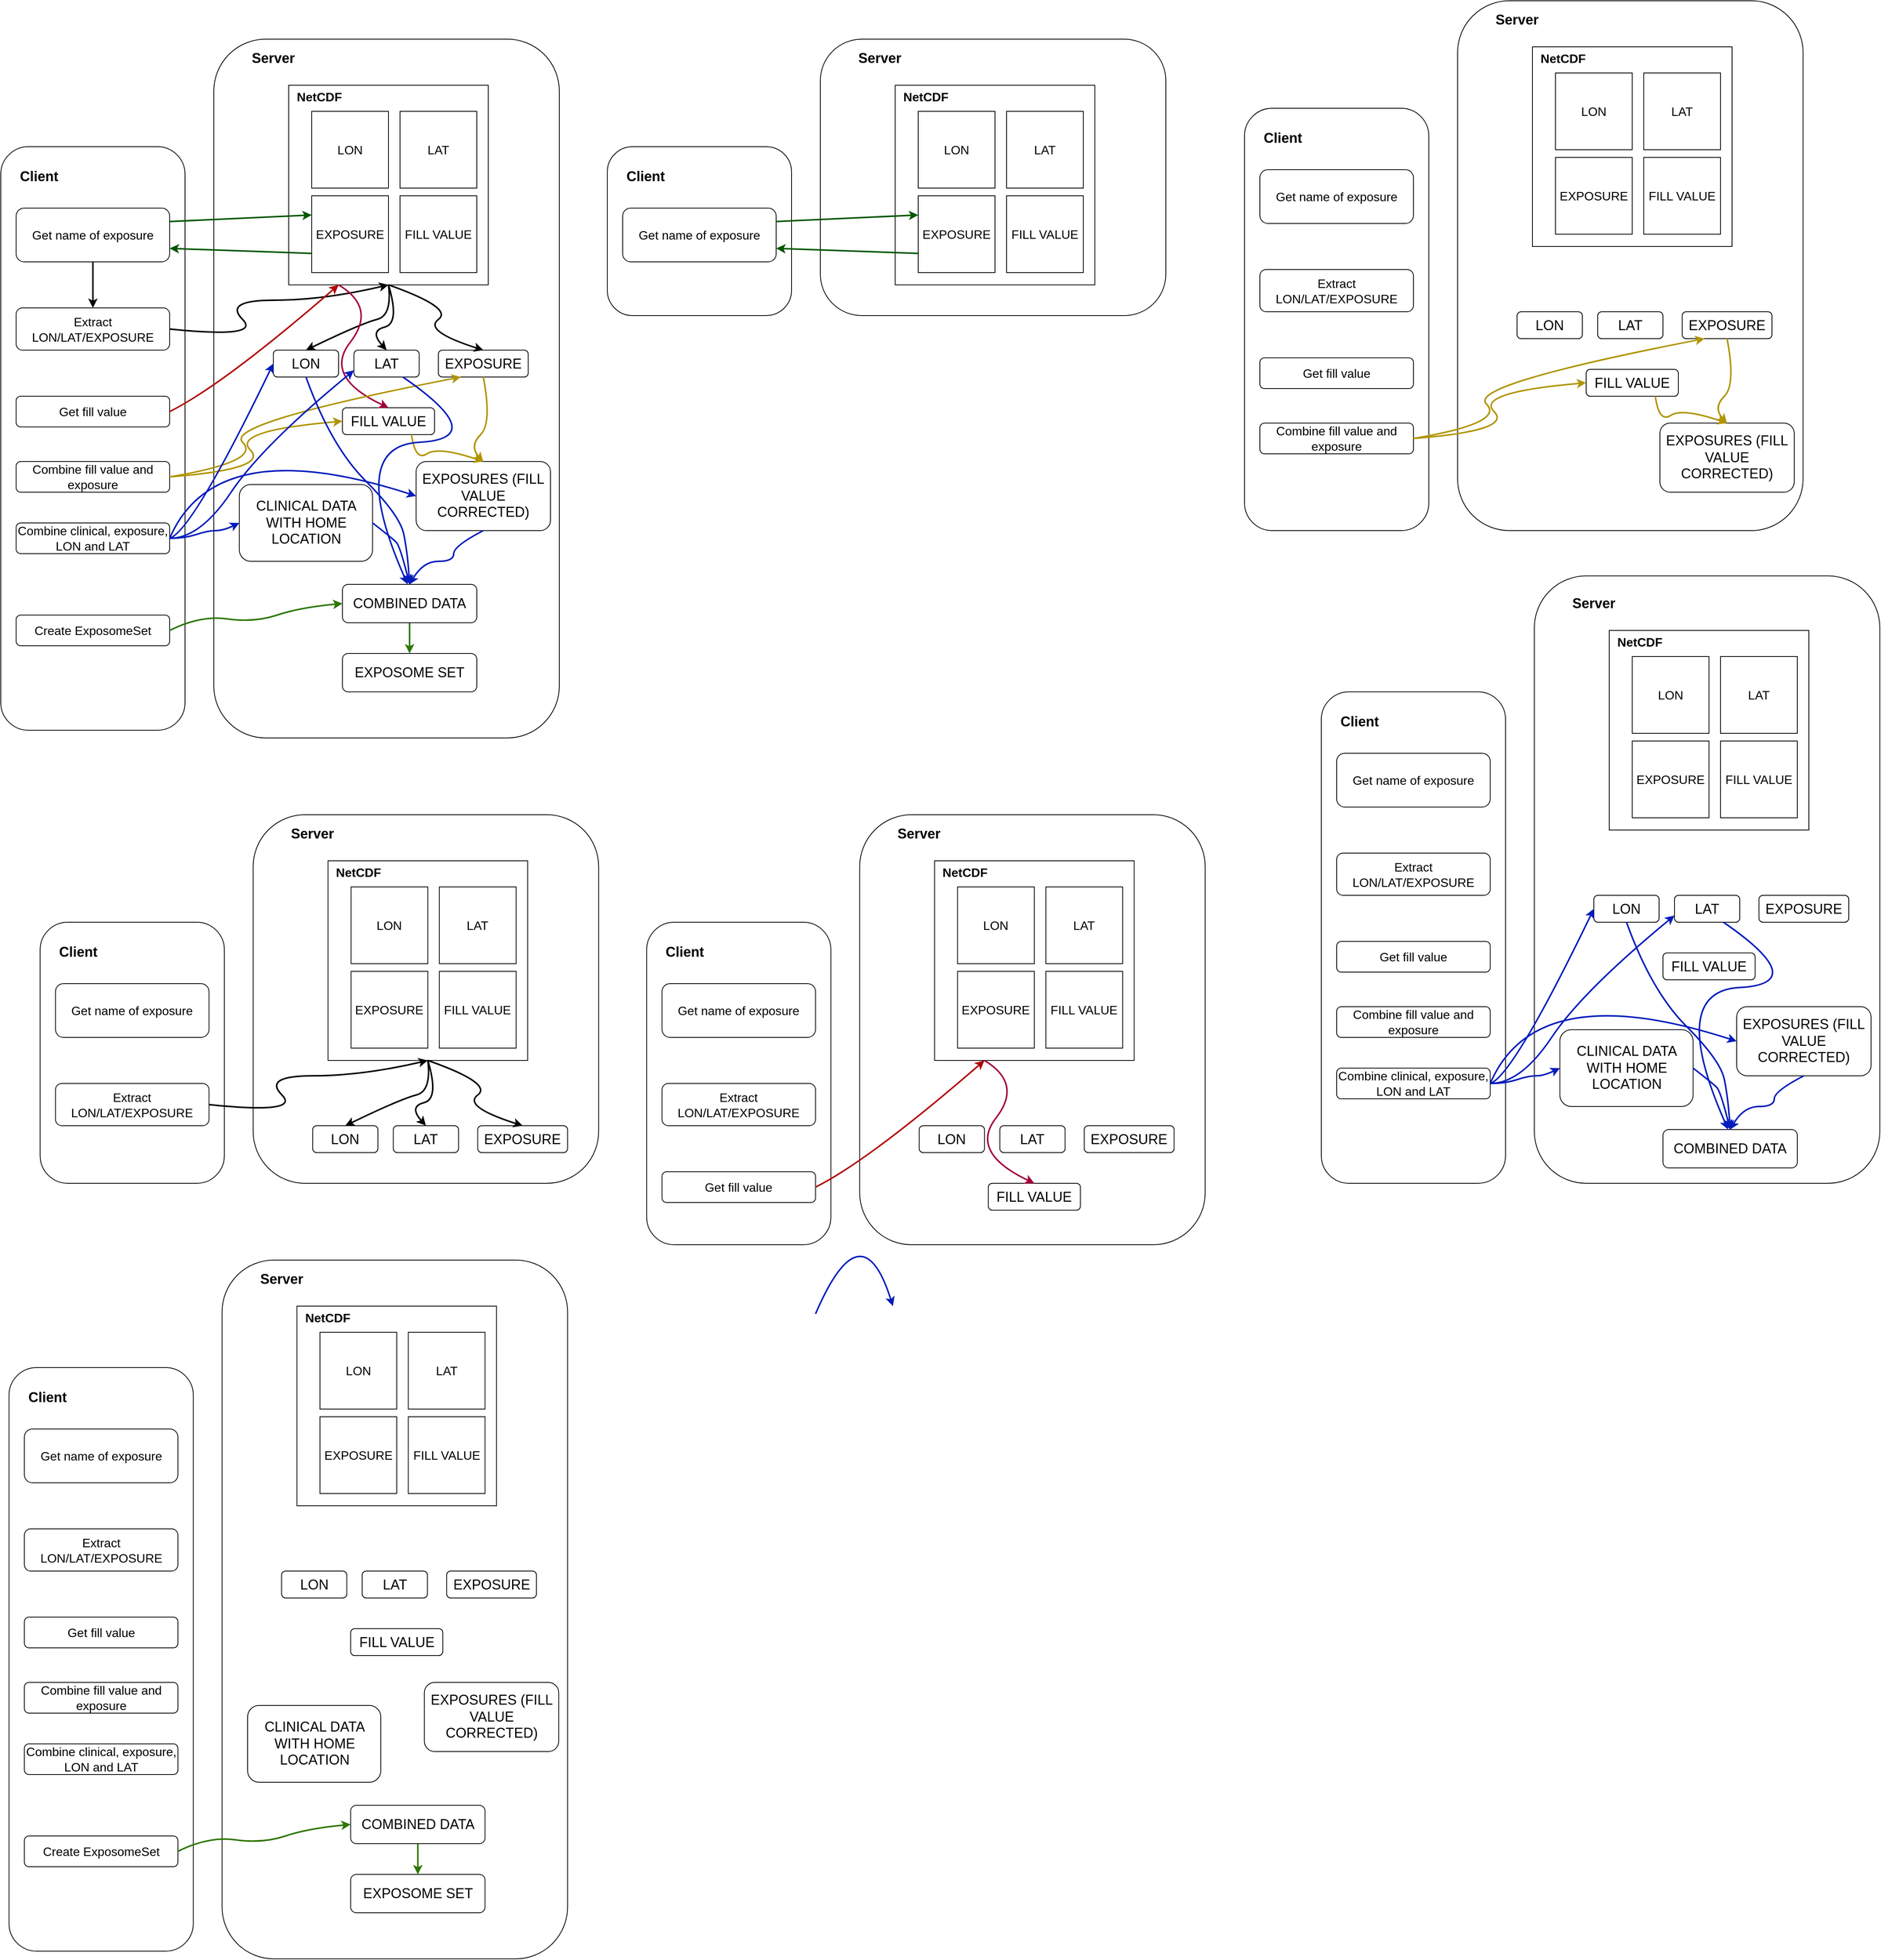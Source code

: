 <mxfile version="20.8.5" type="device"><diagram id="USDIFvO5COaDIgF9e693" name="Página-1"><mxGraphModel dx="1434" dy="796" grid="1" gridSize="10" guides="1" tooltips="1" connect="1" arrows="1" fold="1" page="1" pageScale="1" pageWidth="827" pageHeight="1169" math="0" shadow="0"><root><mxCell id="0"/><mxCell id="1" parent="0"/><mxCell id="xK9lmNbLPXJXmP9X53JN-17" value="" style="rounded=1;whiteSpace=wrap;html=1;fontSize=16;" vertex="1" parent="1"><mxGeometry x="170" y="260" width="240" height="760" as="geometry"/></mxCell><mxCell id="xK9lmNbLPXJXmP9X53JN-18" value="" style="rounded=1;whiteSpace=wrap;html=1;fontSize=16;" vertex="1" parent="1"><mxGeometry x="447.5" y="120" width="450" height="910" as="geometry"/></mxCell><mxCell id="xK9lmNbLPXJXmP9X53JN-1" value="" style="whiteSpace=wrap;html=1;aspect=fixed;" vertex="1" parent="1"><mxGeometry x="545" y="180" width="260" height="260" as="geometry"/></mxCell><mxCell id="xK9lmNbLPXJXmP9X53JN-3" value="&lt;font style=&quot;font-size: 16px;&quot;&gt;LON&lt;/font&gt;" style="whiteSpace=wrap;html=1;aspect=fixed;" vertex="1" parent="1"><mxGeometry x="575" y="214" width="100" height="100" as="geometry"/></mxCell><mxCell id="xK9lmNbLPXJXmP9X53JN-5" value="&lt;font style=&quot;font-size: 16px;&quot;&gt;LAT&lt;/font&gt;" style="whiteSpace=wrap;html=1;aspect=fixed;" vertex="1" parent="1"><mxGeometry x="690" y="214" width="100" height="100" as="geometry"/></mxCell><mxCell id="xK9lmNbLPXJXmP9X53JN-6" value="&lt;font style=&quot;font-size: 16px;&quot;&gt;EXPOSURE&lt;/font&gt;" style="whiteSpace=wrap;html=1;aspect=fixed;" vertex="1" parent="1"><mxGeometry x="575" y="324" width="100" height="100" as="geometry"/></mxCell><mxCell id="xK9lmNbLPXJXmP9X53JN-8" value="&lt;font style=&quot;font-size: 16px;&quot;&gt;FILL VALUE&lt;/font&gt;" style="whiteSpace=wrap;html=1;aspect=fixed;" vertex="1" parent="1"><mxGeometry x="690" y="324" width="100" height="100" as="geometry"/></mxCell><mxCell id="xK9lmNbLPXJXmP9X53JN-16" value="&lt;b&gt;NetCDF&lt;/b&gt;" style="text;html=1;strokeColor=none;fillColor=none;align=center;verticalAlign=middle;whiteSpace=wrap;rounded=0;fontSize=16;" vertex="1" parent="1"><mxGeometry x="555" y="180" width="60" height="30" as="geometry"/></mxCell><mxCell id="xK9lmNbLPXJXmP9X53JN-19" value="&lt;font style=&quot;font-size: 18px;&quot;&gt;&lt;b&gt;Server&lt;/b&gt;&lt;/font&gt;" style="text;html=1;strokeColor=none;fillColor=none;align=center;verticalAlign=middle;whiteSpace=wrap;rounded=0;fontSize=16;" vertex="1" parent="1"><mxGeometry x="495" y="130" width="60" height="30" as="geometry"/></mxCell><mxCell id="xK9lmNbLPXJXmP9X53JN-20" value="&lt;font style=&quot;font-size: 18px;&quot;&gt;&lt;b&gt;Client&lt;/b&gt;&lt;/font&gt;" style="text;html=1;strokeColor=none;fillColor=none;align=center;verticalAlign=middle;whiteSpace=wrap;rounded=0;fontSize=16;" vertex="1" parent="1"><mxGeometry x="190" y="284" width="60" height="30" as="geometry"/></mxCell><mxCell id="xK9lmNbLPXJXmP9X53JN-32" value="" style="edgeStyle=orthogonalEdgeStyle;rounded=0;orthogonalLoop=1;jettySize=auto;html=1;fontSize=18;strokeWidth=2;" edge="1" parent="1" source="xK9lmNbLPXJXmP9X53JN-10" target="xK9lmNbLPXJXmP9X53JN-11"><mxGeometry relative="1" as="geometry"/></mxCell><mxCell id="xK9lmNbLPXJXmP9X53JN-10" value="Get name of exposure" style="rounded=1;whiteSpace=wrap;html=1;fontSize=16;" vertex="1" parent="1"><mxGeometry x="190" y="340" width="200" height="70" as="geometry"/></mxCell><mxCell id="xK9lmNbLPXJXmP9X53JN-11" value="Extract LON/LAT/EXPOSURE" style="rounded=1;whiteSpace=wrap;html=1;fontSize=16;" vertex="1" parent="1"><mxGeometry x="190" y="470" width="200" height="55" as="geometry"/></mxCell><mxCell id="xK9lmNbLPXJXmP9X53JN-12" value="Get fill value" style="rounded=1;whiteSpace=wrap;html=1;fontSize=16;" vertex="1" parent="1"><mxGeometry x="190" y="585" width="200" height="40" as="geometry"/></mxCell><mxCell id="xK9lmNbLPXJXmP9X53JN-13" value="Combine fill value and exposure" style="rounded=1;whiteSpace=wrap;html=1;fontSize=16;" vertex="1" parent="1"><mxGeometry x="190" y="670" width="200" height="40" as="geometry"/></mxCell><mxCell id="xK9lmNbLPXJXmP9X53JN-14" value="Combine clinical, exposure, LON and LAT" style="rounded=1;whiteSpace=wrap;html=1;fontSize=16;" vertex="1" parent="1"><mxGeometry x="190" y="750" width="200" height="40" as="geometry"/></mxCell><mxCell id="xK9lmNbLPXJXmP9X53JN-15" value="Create ExposomeSet" style="rounded=1;whiteSpace=wrap;html=1;fontSize=16;" vertex="1" parent="1"><mxGeometry x="190" y="870" width="200" height="40" as="geometry"/></mxCell><mxCell id="xK9lmNbLPXJXmP9X53JN-21" value="" style="endArrow=classic;html=1;rounded=0;fontSize=18;exitX=0;exitY=0.75;exitDx=0;exitDy=0;entryX=1;entryY=0.75;entryDx=0;entryDy=0;fillColor=#008a00;strokeColor=#005700;strokeWidth=2;" edge="1" parent="1" source="xK9lmNbLPXJXmP9X53JN-6" target="xK9lmNbLPXJXmP9X53JN-10"><mxGeometry width="50" height="50" relative="1" as="geometry"><mxPoint x="460" y="430" as="sourcePoint"/><mxPoint x="510" y="380" as="targetPoint"/></mxGeometry></mxCell><mxCell id="xK9lmNbLPXJXmP9X53JN-22" value="" style="endArrow=classic;html=1;rounded=0;fontSize=18;entryX=0;entryY=0.25;entryDx=0;entryDy=0;exitX=1;exitY=0.25;exitDx=0;exitDy=0;fillColor=#008a00;strokeColor=#005700;strokeWidth=2;" edge="1" parent="1" source="xK9lmNbLPXJXmP9X53JN-10" target="xK9lmNbLPXJXmP9X53JN-6"><mxGeometry width="50" height="50" relative="1" as="geometry"><mxPoint x="460" y="430" as="sourcePoint"/><mxPoint x="510" y="380" as="targetPoint"/></mxGeometry></mxCell><mxCell id="xK9lmNbLPXJXmP9X53JN-23" value="" style="curved=1;endArrow=classic;html=1;rounded=0;fontSize=18;exitX=1;exitY=0.5;exitDx=0;exitDy=0;entryX=0.5;entryY=1;entryDx=0;entryDy=0;strokeWidth=2;" edge="1" parent="1" source="xK9lmNbLPXJXmP9X53JN-11" target="xK9lmNbLPXJXmP9X53JN-1"><mxGeometry width="50" height="50" relative="1" as="geometry"><mxPoint x="460" y="510" as="sourcePoint"/><mxPoint x="510" y="460" as="targetPoint"/><Array as="points"><mxPoint x="510" y="510"/><mxPoint x="460" y="460"/><mxPoint x="590" y="460"/></Array></mxGeometry></mxCell><mxCell id="xK9lmNbLPXJXmP9X53JN-26" value="LON" style="rounded=1;whiteSpace=wrap;html=1;fontSize=18;" vertex="1" parent="1"><mxGeometry x="525" y="525" width="85" height="35" as="geometry"/></mxCell><mxCell id="xK9lmNbLPXJXmP9X53JN-27" value="LAT" style="rounded=1;whiteSpace=wrap;html=1;fontSize=18;" vertex="1" parent="1"><mxGeometry x="630" y="525" width="85" height="35" as="geometry"/></mxCell><mxCell id="xK9lmNbLPXJXmP9X53JN-28" value="EXPOSURE" style="rounded=1;whiteSpace=wrap;html=1;fontSize=18;" vertex="1" parent="1"><mxGeometry x="740" y="525" width="117" height="35" as="geometry"/></mxCell><mxCell id="xK9lmNbLPXJXmP9X53JN-29" value="" style="curved=1;endArrow=classic;html=1;rounded=0;fontSize=18;exitX=0.5;exitY=1;exitDx=0;exitDy=0;entryX=0.5;entryY=0;entryDx=0;entryDy=0;strokeWidth=2;" edge="1" parent="1" source="xK9lmNbLPXJXmP9X53JN-1" target="xK9lmNbLPXJXmP9X53JN-26"><mxGeometry width="50" height="50" relative="1" as="geometry"><mxPoint x="460" y="600" as="sourcePoint"/><mxPoint x="510" y="550" as="targetPoint"/><Array as="points"><mxPoint x="680" y="480"/><mxPoint x="640" y="490"/></Array></mxGeometry></mxCell><mxCell id="xK9lmNbLPXJXmP9X53JN-30" value="" style="curved=1;endArrow=classic;html=1;rounded=0;fontSize=18;exitX=0.5;exitY=1;exitDx=0;exitDy=0;entryX=0.5;entryY=0;entryDx=0;entryDy=0;strokeWidth=2;" edge="1" parent="1" source="xK9lmNbLPXJXmP9X53JN-1" target="xK9lmNbLPXJXmP9X53JN-27"><mxGeometry width="50" height="50" relative="1" as="geometry"><mxPoint x="685" y="450" as="sourcePoint"/><mxPoint x="577.5" y="535" as="targetPoint"/><Array as="points"><mxPoint x="690" y="490"/><mxPoint x="650" y="500"/></Array></mxGeometry></mxCell><mxCell id="xK9lmNbLPXJXmP9X53JN-31" value="" style="curved=1;endArrow=classic;html=1;rounded=0;fontSize=18;exitX=0.5;exitY=1;exitDx=0;exitDy=0;entryX=0.5;entryY=0;entryDx=0;entryDy=0;strokeWidth=2;" edge="1" parent="1" source="xK9lmNbLPXJXmP9X53JN-1" target="xK9lmNbLPXJXmP9X53JN-28"><mxGeometry width="50" height="50" relative="1" as="geometry"><mxPoint x="685" y="450" as="sourcePoint"/><mxPoint x="682.5" y="535" as="targetPoint"/><Array as="points"><mxPoint x="760" y="470"/><mxPoint x="720" y="500"/></Array></mxGeometry></mxCell><mxCell id="xK9lmNbLPXJXmP9X53JN-33" value="" style="curved=1;endArrow=classic;html=1;rounded=0;fontSize=18;entryX=0.25;entryY=1;entryDx=0;entryDy=0;exitX=1;exitY=0.5;exitDx=0;exitDy=0;fillColor=#e51400;strokeColor=#B20000;strokeWidth=2;" edge="1" parent="1" source="xK9lmNbLPXJXmP9X53JN-12" target="xK9lmNbLPXJXmP9X53JN-1"><mxGeometry width="50" height="50" relative="1" as="geometry"><mxPoint x="460" y="680" as="sourcePoint"/><mxPoint x="510" y="630" as="targetPoint"/><Array as="points"><mxPoint x="460" y="570"/></Array></mxGeometry></mxCell><mxCell id="xK9lmNbLPXJXmP9X53JN-34" value="FILL VALUE" style="rounded=1;whiteSpace=wrap;html=1;fontSize=18;" vertex="1" parent="1"><mxGeometry x="615" y="600" width="120" height="35" as="geometry"/></mxCell><mxCell id="xK9lmNbLPXJXmP9X53JN-35" value="" style="curved=1;endArrow=classic;html=1;rounded=0;fontSize=18;entryX=0.5;entryY=0;entryDx=0;entryDy=0;exitX=0.25;exitY=1;exitDx=0;exitDy=0;fillColor=#d80073;strokeColor=#A50040;strokeWidth=2;" edge="1" parent="1" source="xK9lmNbLPXJXmP9X53JN-1" target="xK9lmNbLPXJXmP9X53JN-34"><mxGeometry width="50" height="50" relative="1" as="geometry"><mxPoint x="460" y="670" as="sourcePoint"/><mxPoint x="510" y="620" as="targetPoint"/><Array as="points"><mxPoint x="660" y="470"/><mxPoint x="590" y="560"/></Array></mxGeometry></mxCell><mxCell id="xK9lmNbLPXJXmP9X53JN-36" value="" style="curved=1;endArrow=classic;html=1;rounded=0;strokeWidth=2;fontSize=18;entryX=0.25;entryY=1;entryDx=0;entryDy=0;exitX=1;exitY=0.5;exitDx=0;exitDy=0;fillColor=#e3c800;strokeColor=#B09500;" edge="1" parent="1" source="xK9lmNbLPXJXmP9X53JN-13" target="xK9lmNbLPXJXmP9X53JN-28"><mxGeometry width="50" height="50" relative="1" as="geometry"><mxPoint x="460" y="670" as="sourcePoint"/><mxPoint x="510" y="620" as="targetPoint"/><Array as="points"><mxPoint x="510" y="670"/><mxPoint x="460" y="620"/></Array></mxGeometry></mxCell><mxCell id="xK9lmNbLPXJXmP9X53JN-37" value="" style="curved=1;endArrow=classic;html=1;rounded=0;strokeWidth=2;fontSize=18;entryX=0;entryY=0.5;entryDx=0;entryDy=0;exitX=1;exitY=0.5;exitDx=0;exitDy=0;fillColor=#e3c800;strokeColor=#B09500;" edge="1" parent="1" source="xK9lmNbLPXJXmP9X53JN-13" target="xK9lmNbLPXJXmP9X53JN-34"><mxGeometry width="50" height="50" relative="1" as="geometry"><mxPoint x="400" y="700" as="sourcePoint"/><mxPoint x="779.25" y="570" as="targetPoint"/><Array as="points"><mxPoint x="520" y="680"/><mxPoint x="470" y="630"/></Array></mxGeometry></mxCell><mxCell id="xK9lmNbLPXJXmP9X53JN-38" value="EXPOSURES (FILL VALUE CORRECTED)" style="rounded=1;whiteSpace=wrap;html=1;fontSize=18;" vertex="1" parent="1"><mxGeometry x="711" y="670" width="175" height="90" as="geometry"/></mxCell><mxCell id="xK9lmNbLPXJXmP9X53JN-39" value="" style="curved=1;endArrow=classic;html=1;rounded=0;strokeWidth=2;fontSize=18;entryX=0.5;entryY=0;entryDx=0;entryDy=0;exitX=0.75;exitY=1;exitDx=0;exitDy=0;fillColor=#e3c800;strokeColor=#B09500;" edge="1" parent="1" source="xK9lmNbLPXJXmP9X53JN-34" target="xK9lmNbLPXJXmP9X53JN-38"><mxGeometry width="50" height="50" relative="1" as="geometry"><mxPoint x="400" y="700" as="sourcePoint"/><mxPoint x="625" y="627.5" as="targetPoint"/><Array as="points"><mxPoint x="710" y="670"/><mxPoint x="740" y="650"/></Array></mxGeometry></mxCell><mxCell id="xK9lmNbLPXJXmP9X53JN-41" value="" style="curved=1;endArrow=classic;html=1;rounded=0;strokeWidth=2;fontSize=18;exitX=0.5;exitY=1;exitDx=0;exitDy=0;fillColor=#e3c800;strokeColor=#B09500;entryX=0.5;entryY=0;entryDx=0;entryDy=0;" edge="1" parent="1" source="xK9lmNbLPXJXmP9X53JN-28" target="xK9lmNbLPXJXmP9X53JN-38"><mxGeometry width="50" height="50" relative="1" as="geometry"><mxPoint x="715" y="645" as="sourcePoint"/><mxPoint x="990" y="640" as="targetPoint"/><Array as="points"><mxPoint x="810" y="620"/><mxPoint x="780" y="650"/></Array></mxGeometry></mxCell><mxCell id="xK9lmNbLPXJXmP9X53JN-42" value="CLINICAL DATA WITH HOME LOCATION" style="rounded=1;whiteSpace=wrap;html=1;fontSize=18;" vertex="1" parent="1"><mxGeometry x="480.75" y="700" width="173.5" height="100" as="geometry"/></mxCell><mxCell id="xK9lmNbLPXJXmP9X53JN-43" value="" style="curved=1;endArrow=classic;html=1;rounded=0;strokeWidth=2;fontSize=18;entryX=0;entryY=0.5;entryDx=0;entryDy=0;exitX=1;exitY=0.5;exitDx=0;exitDy=0;fillColor=#0050ef;strokeColor=#001DBC;" edge="1" parent="1" source="xK9lmNbLPXJXmP9X53JN-14" target="xK9lmNbLPXJXmP9X53JN-42"><mxGeometry width="50" height="50" relative="1" as="geometry"><mxPoint x="400" y="700" as="sourcePoint"/><mxPoint x="625.0" y="627.5" as="targetPoint"/><Array as="points"><mxPoint x="410" y="770"/><mxPoint x="440" y="760"/><mxPoint x="460" y="760"/></Array></mxGeometry></mxCell><mxCell id="xK9lmNbLPXJXmP9X53JN-44" value="" style="curved=1;endArrow=classic;html=1;rounded=0;strokeWidth=2;fontSize=18;entryX=0;entryY=0.5;entryDx=0;entryDy=0;exitX=1;exitY=0.5;exitDx=0;exitDy=0;fillColor=#0050ef;strokeColor=#001DBC;" edge="1" parent="1" source="xK9lmNbLPXJXmP9X53JN-14" target="xK9lmNbLPXJXmP9X53JN-38"><mxGeometry width="50" height="50" relative="1" as="geometry"><mxPoint x="400" y="780" as="sourcePoint"/><mxPoint x="490.75" y="760" as="targetPoint"/><Array as="points"><mxPoint x="450" y="630"/></Array></mxGeometry></mxCell><mxCell id="xK9lmNbLPXJXmP9X53JN-45" value="" style="curved=1;endArrow=classic;html=1;rounded=0;strokeWidth=2;fontSize=18;entryX=0;entryY=0.5;entryDx=0;entryDy=0;exitX=1;exitY=0.5;exitDx=0;exitDy=0;fillColor=#0050ef;strokeColor=#001DBC;" edge="1" parent="1" source="xK9lmNbLPXJXmP9X53JN-14" target="xK9lmNbLPXJXmP9X53JN-26"><mxGeometry width="50" height="50" relative="1" as="geometry"><mxPoint x="400" y="780" as="sourcePoint"/><mxPoint x="490.75" y="760" as="targetPoint"/><Array as="points"><mxPoint x="420" y="760"/></Array></mxGeometry></mxCell><mxCell id="xK9lmNbLPXJXmP9X53JN-46" value="" style="curved=1;endArrow=classic;html=1;rounded=0;strokeWidth=2;fontSize=18;entryX=0;entryY=0.75;entryDx=0;entryDy=0;exitX=1;exitY=0.5;exitDx=0;exitDy=0;fillColor=#0050ef;strokeColor=#001DBC;" edge="1" parent="1" source="xK9lmNbLPXJXmP9X53JN-14" target="xK9lmNbLPXJXmP9X53JN-27"><mxGeometry width="50" height="50" relative="1" as="geometry"><mxPoint x="400" y="780" as="sourcePoint"/><mxPoint x="556.25" y="570" as="targetPoint"/><Array as="points"><mxPoint x="430" y="770"/><mxPoint x="510" y="650"/></Array></mxGeometry></mxCell><mxCell id="xK9lmNbLPXJXmP9X53JN-54" value="" style="edgeStyle=orthogonalEdgeStyle;rounded=0;orthogonalLoop=1;jettySize=auto;html=1;strokeWidth=2;fontSize=18;fillColor=#60a917;strokeColor=#2D7600;" edge="1" parent="1" source="xK9lmNbLPXJXmP9X53JN-47" target="xK9lmNbLPXJXmP9X53JN-53"><mxGeometry relative="1" as="geometry"/></mxCell><mxCell id="xK9lmNbLPXJXmP9X53JN-47" value="COMBINED DATA" style="rounded=1;whiteSpace=wrap;html=1;fontSize=18;" vertex="1" parent="1"><mxGeometry x="615" y="830" width="175" height="50" as="geometry"/></mxCell><mxCell id="xK9lmNbLPXJXmP9X53JN-48" value="" style="curved=1;endArrow=classic;html=1;rounded=0;strokeWidth=2;fontSize=18;entryX=0.5;entryY=0;entryDx=0;entryDy=0;exitX=0.5;exitY=1;exitDx=0;exitDy=0;fillColor=#0050ef;strokeColor=#001DBC;" edge="1" parent="1" source="xK9lmNbLPXJXmP9X53JN-38" target="xK9lmNbLPXJXmP9X53JN-47"><mxGeometry width="50" height="50" relative="1" as="geometry"><mxPoint x="400" y="780" as="sourcePoint"/><mxPoint x="490.75" y="760" as="targetPoint"/><Array as="points"><mxPoint x="760" y="780"/><mxPoint x="760" y="800"/><mxPoint x="720" y="800"/></Array></mxGeometry></mxCell><mxCell id="xK9lmNbLPXJXmP9X53JN-49" value="" style="curved=1;endArrow=classic;html=1;rounded=0;strokeWidth=2;fontSize=18;entryX=0.5;entryY=0;entryDx=0;entryDy=0;exitX=1;exitY=0.5;exitDx=0;exitDy=0;fillColor=#0050ef;strokeColor=#001DBC;" edge="1" parent="1" source="xK9lmNbLPXJXmP9X53JN-42" target="xK9lmNbLPXJXmP9X53JN-47"><mxGeometry width="50" height="50" relative="1" as="geometry"><mxPoint x="400" y="780" as="sourcePoint"/><mxPoint x="490.75" y="760" as="targetPoint"/><Array as="points"><mxPoint x="680" y="770"/><mxPoint x="690" y="780"/></Array></mxGeometry></mxCell><mxCell id="xK9lmNbLPXJXmP9X53JN-50" value="" style="curved=1;endArrow=classic;html=1;rounded=0;strokeWidth=2;fontSize=18;entryX=0.5;entryY=0;entryDx=0;entryDy=0;exitX=0.5;exitY=1;exitDx=0;exitDy=0;fillColor=#0050ef;strokeColor=#001DBC;" edge="1" parent="1" source="xK9lmNbLPXJXmP9X53JN-26" target="xK9lmNbLPXJXmP9X53JN-47"><mxGeometry width="50" height="50" relative="1" as="geometry"><mxPoint x="664.25" y="760" as="sourcePoint"/><mxPoint x="712.5" y="840" as="targetPoint"/><Array as="points"><mxPoint x="600" y="650"/><mxPoint x="690" y="740"/><mxPoint x="700" y="790"/></Array></mxGeometry></mxCell><mxCell id="xK9lmNbLPXJXmP9X53JN-51" value="" style="curved=1;endArrow=classic;html=1;rounded=0;strokeWidth=2;fontSize=18;exitX=0.75;exitY=1;exitDx=0;exitDy=0;fillColor=#0050ef;strokeColor=#001DBC;" edge="1" parent="1" source="xK9lmNbLPXJXmP9X53JN-27"><mxGeometry width="50" height="50" relative="1" as="geometry"><mxPoint x="450" y="750" as="sourcePoint"/><mxPoint x="700" y="830" as="targetPoint"/><Array as="points"><mxPoint x="810" y="640"/><mxPoint x="620" y="650"/></Array></mxGeometry></mxCell><mxCell id="xK9lmNbLPXJXmP9X53JN-52" value="" style="curved=1;endArrow=classic;html=1;rounded=0;strokeWidth=2;fontSize=18;entryX=0;entryY=0.5;entryDx=0;entryDy=0;exitX=1;exitY=0.5;exitDx=0;exitDy=0;fillColor=#60a917;strokeColor=#2D7600;" edge="1" parent="1" source="xK9lmNbLPXJXmP9X53JN-15" target="xK9lmNbLPXJXmP9X53JN-47"><mxGeometry width="50" height="50" relative="1" as="geometry"><mxPoint x="400" y="780" as="sourcePoint"/><mxPoint x="490.75" y="760" as="targetPoint"/><Array as="points"><mxPoint x="430" y="870"/><mxPoint x="500" y="880"/><mxPoint x="560" y="860"/></Array></mxGeometry></mxCell><mxCell id="xK9lmNbLPXJXmP9X53JN-53" value="EXPOSOME SET" style="rounded=1;whiteSpace=wrap;html=1;fontSize=18;" vertex="1" parent="1"><mxGeometry x="615" y="920" width="175" height="50" as="geometry"/></mxCell><mxCell id="xK9lmNbLPXJXmP9X53JN-55" value="" style="rounded=1;whiteSpace=wrap;html=1;fontSize=16;" vertex="1" parent="1"><mxGeometry x="960" y="260" width="240" height="220" as="geometry"/></mxCell><mxCell id="xK9lmNbLPXJXmP9X53JN-56" value="" style="rounded=1;whiteSpace=wrap;html=1;fontSize=16;" vertex="1" parent="1"><mxGeometry x="1237.5" y="120" width="450" height="360" as="geometry"/></mxCell><mxCell id="xK9lmNbLPXJXmP9X53JN-57" value="" style="whiteSpace=wrap;html=1;aspect=fixed;" vertex="1" parent="1"><mxGeometry x="1335" y="180" width="260" height="260" as="geometry"/></mxCell><mxCell id="xK9lmNbLPXJXmP9X53JN-58" value="&lt;font style=&quot;font-size: 16px;&quot;&gt;LON&lt;/font&gt;" style="whiteSpace=wrap;html=1;aspect=fixed;" vertex="1" parent="1"><mxGeometry x="1365" y="214" width="100" height="100" as="geometry"/></mxCell><mxCell id="xK9lmNbLPXJXmP9X53JN-59" value="&lt;font style=&quot;font-size: 16px;&quot;&gt;LAT&lt;/font&gt;" style="whiteSpace=wrap;html=1;aspect=fixed;" vertex="1" parent="1"><mxGeometry x="1480" y="214" width="100" height="100" as="geometry"/></mxCell><mxCell id="xK9lmNbLPXJXmP9X53JN-60" value="&lt;font style=&quot;font-size: 16px;&quot;&gt;EXPOSURE&lt;/font&gt;" style="whiteSpace=wrap;html=1;aspect=fixed;" vertex="1" parent="1"><mxGeometry x="1365" y="324" width="100" height="100" as="geometry"/></mxCell><mxCell id="xK9lmNbLPXJXmP9X53JN-61" value="&lt;font style=&quot;font-size: 16px;&quot;&gt;FILL VALUE&lt;/font&gt;" style="whiteSpace=wrap;html=1;aspect=fixed;" vertex="1" parent="1"><mxGeometry x="1480" y="324" width="100" height="100" as="geometry"/></mxCell><mxCell id="xK9lmNbLPXJXmP9X53JN-62" value="&lt;b&gt;NetCDF&lt;/b&gt;" style="text;html=1;strokeColor=none;fillColor=none;align=center;verticalAlign=middle;whiteSpace=wrap;rounded=0;fontSize=16;" vertex="1" parent="1"><mxGeometry x="1345" y="180" width="60" height="30" as="geometry"/></mxCell><mxCell id="xK9lmNbLPXJXmP9X53JN-63" value="&lt;font style=&quot;font-size: 18px;&quot;&gt;&lt;b&gt;Server&lt;/b&gt;&lt;/font&gt;" style="text;html=1;strokeColor=none;fillColor=none;align=center;verticalAlign=middle;whiteSpace=wrap;rounded=0;fontSize=16;" vertex="1" parent="1"><mxGeometry x="1285" y="130" width="60" height="30" as="geometry"/></mxCell><mxCell id="xK9lmNbLPXJXmP9X53JN-64" value="&lt;font style=&quot;font-size: 18px;&quot;&gt;&lt;b&gt;Client&lt;/b&gt;&lt;/font&gt;" style="text;html=1;strokeColor=none;fillColor=none;align=center;verticalAlign=middle;whiteSpace=wrap;rounded=0;fontSize=16;" vertex="1" parent="1"><mxGeometry x="980" y="284" width="60" height="30" as="geometry"/></mxCell><mxCell id="xK9lmNbLPXJXmP9X53JN-66" value="Get name of exposure" style="rounded=1;whiteSpace=wrap;html=1;fontSize=16;" vertex="1" parent="1"><mxGeometry x="980" y="340" width="200" height="70" as="geometry"/></mxCell><mxCell id="xK9lmNbLPXJXmP9X53JN-72" value="" style="endArrow=classic;html=1;rounded=0;fontSize=18;exitX=0;exitY=0.75;exitDx=0;exitDy=0;entryX=1;entryY=0.75;entryDx=0;entryDy=0;fillColor=#008a00;strokeColor=#005700;strokeWidth=2;" edge="1" parent="1" source="xK9lmNbLPXJXmP9X53JN-60" target="xK9lmNbLPXJXmP9X53JN-66"><mxGeometry width="50" height="50" relative="1" as="geometry"><mxPoint x="1250" y="430" as="sourcePoint"/><mxPoint x="1300" y="380" as="targetPoint"/></mxGeometry></mxCell><mxCell id="xK9lmNbLPXJXmP9X53JN-73" value="" style="endArrow=classic;html=1;rounded=0;fontSize=18;entryX=0;entryY=0.25;entryDx=0;entryDy=0;exitX=1;exitY=0.25;exitDx=0;exitDy=0;fillColor=#008a00;strokeColor=#005700;strokeWidth=2;" edge="1" parent="1" source="xK9lmNbLPXJXmP9X53JN-66" target="xK9lmNbLPXJXmP9X53JN-60"><mxGeometry width="50" height="50" relative="1" as="geometry"><mxPoint x="1250" y="430" as="sourcePoint"/><mxPoint x="1300" y="380" as="targetPoint"/></mxGeometry></mxCell><mxCell id="xK9lmNbLPXJXmP9X53JN-102" value="" style="rounded=1;whiteSpace=wrap;html=1;fontSize=16;" vertex="1" parent="1"><mxGeometry x="221.25" y="1270" width="240" height="340" as="geometry"/></mxCell><mxCell id="xK9lmNbLPXJXmP9X53JN-103" value="" style="rounded=1;whiteSpace=wrap;html=1;fontSize=16;" vertex="1" parent="1"><mxGeometry x="498.75" y="1130" width="450" height="480" as="geometry"/></mxCell><mxCell id="xK9lmNbLPXJXmP9X53JN-104" value="" style="whiteSpace=wrap;html=1;aspect=fixed;" vertex="1" parent="1"><mxGeometry x="596.25" y="1190" width="260" height="260" as="geometry"/></mxCell><mxCell id="xK9lmNbLPXJXmP9X53JN-105" value="&lt;font style=&quot;font-size: 16px;&quot;&gt;LON&lt;/font&gt;" style="whiteSpace=wrap;html=1;aspect=fixed;" vertex="1" parent="1"><mxGeometry x="626.25" y="1224" width="100" height="100" as="geometry"/></mxCell><mxCell id="xK9lmNbLPXJXmP9X53JN-106" value="&lt;font style=&quot;font-size: 16px;&quot;&gt;LAT&lt;/font&gt;" style="whiteSpace=wrap;html=1;aspect=fixed;" vertex="1" parent="1"><mxGeometry x="741.25" y="1224" width="100" height="100" as="geometry"/></mxCell><mxCell id="xK9lmNbLPXJXmP9X53JN-107" value="&lt;font style=&quot;font-size: 16px;&quot;&gt;EXPOSURE&lt;/font&gt;" style="whiteSpace=wrap;html=1;aspect=fixed;" vertex="1" parent="1"><mxGeometry x="626.25" y="1334" width="100" height="100" as="geometry"/></mxCell><mxCell id="xK9lmNbLPXJXmP9X53JN-108" value="&lt;font style=&quot;font-size: 16px;&quot;&gt;FILL VALUE&lt;/font&gt;" style="whiteSpace=wrap;html=1;aspect=fixed;" vertex="1" parent="1"><mxGeometry x="741.25" y="1334" width="100" height="100" as="geometry"/></mxCell><mxCell id="xK9lmNbLPXJXmP9X53JN-109" value="&lt;b&gt;NetCDF&lt;/b&gt;" style="text;html=1;strokeColor=none;fillColor=none;align=center;verticalAlign=middle;whiteSpace=wrap;rounded=0;fontSize=16;" vertex="1" parent="1"><mxGeometry x="606.25" y="1190" width="60" height="30" as="geometry"/></mxCell><mxCell id="xK9lmNbLPXJXmP9X53JN-110" value="&lt;font style=&quot;font-size: 18px;&quot;&gt;&lt;b&gt;Server&lt;/b&gt;&lt;/font&gt;" style="text;html=1;strokeColor=none;fillColor=none;align=center;verticalAlign=middle;whiteSpace=wrap;rounded=0;fontSize=16;" vertex="1" parent="1"><mxGeometry x="546.25" y="1140" width="60" height="30" as="geometry"/></mxCell><mxCell id="xK9lmNbLPXJXmP9X53JN-111" value="&lt;font style=&quot;font-size: 18px;&quot;&gt;&lt;b&gt;Client&lt;/b&gt;&lt;/font&gt;" style="text;html=1;strokeColor=none;fillColor=none;align=center;verticalAlign=middle;whiteSpace=wrap;rounded=0;fontSize=16;" vertex="1" parent="1"><mxGeometry x="241.25" y="1294" width="60" height="30" as="geometry"/></mxCell><mxCell id="xK9lmNbLPXJXmP9X53JN-113" value="Get name of exposure" style="rounded=1;whiteSpace=wrap;html=1;fontSize=16;" vertex="1" parent="1"><mxGeometry x="241.25" y="1350" width="200" height="70" as="geometry"/></mxCell><mxCell id="xK9lmNbLPXJXmP9X53JN-114" value="Extract LON/LAT/EXPOSURE" style="rounded=1;whiteSpace=wrap;html=1;fontSize=16;" vertex="1" parent="1"><mxGeometry x="241.25" y="1480" width="200" height="55" as="geometry"/></mxCell><mxCell id="xK9lmNbLPXJXmP9X53JN-121" value="" style="curved=1;endArrow=classic;html=1;rounded=0;fontSize=18;exitX=1;exitY=0.5;exitDx=0;exitDy=0;entryX=0.5;entryY=1;entryDx=0;entryDy=0;strokeWidth=2;" edge="1" parent="1" source="xK9lmNbLPXJXmP9X53JN-114" target="xK9lmNbLPXJXmP9X53JN-104"><mxGeometry width="50" height="50" relative="1" as="geometry"><mxPoint x="511.25" y="1520" as="sourcePoint"/><mxPoint x="561.25" y="1470" as="targetPoint"/><Array as="points"><mxPoint x="561.25" y="1520"/><mxPoint x="511.25" y="1470"/><mxPoint x="641.25" y="1470"/></Array></mxGeometry></mxCell><mxCell id="xK9lmNbLPXJXmP9X53JN-122" value="LON" style="rounded=1;whiteSpace=wrap;html=1;fontSize=18;" vertex="1" parent="1"><mxGeometry x="576.25" y="1535" width="85" height="35" as="geometry"/></mxCell><mxCell id="xK9lmNbLPXJXmP9X53JN-123" value="LAT" style="rounded=1;whiteSpace=wrap;html=1;fontSize=18;" vertex="1" parent="1"><mxGeometry x="681.25" y="1535" width="85" height="35" as="geometry"/></mxCell><mxCell id="xK9lmNbLPXJXmP9X53JN-124" value="EXPOSURE" style="rounded=1;whiteSpace=wrap;html=1;fontSize=18;" vertex="1" parent="1"><mxGeometry x="791.25" y="1535" width="117" height="35" as="geometry"/></mxCell><mxCell id="xK9lmNbLPXJXmP9X53JN-125" value="" style="curved=1;endArrow=classic;html=1;rounded=0;fontSize=18;exitX=0.5;exitY=1;exitDx=0;exitDy=0;entryX=0.5;entryY=0;entryDx=0;entryDy=0;strokeWidth=2;" edge="1" parent="1" source="xK9lmNbLPXJXmP9X53JN-104" target="xK9lmNbLPXJXmP9X53JN-122"><mxGeometry width="50" height="50" relative="1" as="geometry"><mxPoint x="511.25" y="1610" as="sourcePoint"/><mxPoint x="561.25" y="1560" as="targetPoint"/><Array as="points"><mxPoint x="731.25" y="1490"/><mxPoint x="691.25" y="1500"/></Array></mxGeometry></mxCell><mxCell id="xK9lmNbLPXJXmP9X53JN-126" value="" style="curved=1;endArrow=classic;html=1;rounded=0;fontSize=18;exitX=0.5;exitY=1;exitDx=0;exitDy=0;entryX=0.5;entryY=0;entryDx=0;entryDy=0;strokeWidth=2;" edge="1" parent="1" source="xK9lmNbLPXJXmP9X53JN-104" target="xK9lmNbLPXJXmP9X53JN-123"><mxGeometry width="50" height="50" relative="1" as="geometry"><mxPoint x="736.25" y="1460" as="sourcePoint"/><mxPoint x="628.75" y="1545" as="targetPoint"/><Array as="points"><mxPoint x="741.25" y="1500"/><mxPoint x="701.25" y="1510"/></Array></mxGeometry></mxCell><mxCell id="xK9lmNbLPXJXmP9X53JN-127" value="" style="curved=1;endArrow=classic;html=1;rounded=0;fontSize=18;exitX=0.5;exitY=1;exitDx=0;exitDy=0;entryX=0.5;entryY=0;entryDx=0;entryDy=0;strokeWidth=2;" edge="1" parent="1" source="xK9lmNbLPXJXmP9X53JN-104" target="xK9lmNbLPXJXmP9X53JN-124"><mxGeometry width="50" height="50" relative="1" as="geometry"><mxPoint x="736.25" y="1460" as="sourcePoint"/><mxPoint x="733.75" y="1545" as="targetPoint"/><Array as="points"><mxPoint x="811.25" y="1480"/><mxPoint x="771.25" y="1510"/></Array></mxGeometry></mxCell><mxCell id="xK9lmNbLPXJXmP9X53JN-149" value="" style="rounded=1;whiteSpace=wrap;html=1;fontSize=16;" vertex="1" parent="1"><mxGeometry x="1011.25" y="1270" width="240" height="420" as="geometry"/></mxCell><mxCell id="xK9lmNbLPXJXmP9X53JN-150" value="" style="rounded=1;whiteSpace=wrap;html=1;fontSize=16;" vertex="1" parent="1"><mxGeometry x="1288.75" y="1130" width="450" height="560" as="geometry"/></mxCell><mxCell id="xK9lmNbLPXJXmP9X53JN-151" value="" style="whiteSpace=wrap;html=1;aspect=fixed;" vertex="1" parent="1"><mxGeometry x="1386.25" y="1190" width="260" height="260" as="geometry"/></mxCell><mxCell id="xK9lmNbLPXJXmP9X53JN-152" value="&lt;font style=&quot;font-size: 16px;&quot;&gt;LON&lt;/font&gt;" style="whiteSpace=wrap;html=1;aspect=fixed;" vertex="1" parent="1"><mxGeometry x="1416.25" y="1224" width="100" height="100" as="geometry"/></mxCell><mxCell id="xK9lmNbLPXJXmP9X53JN-153" value="&lt;font style=&quot;font-size: 16px;&quot;&gt;LAT&lt;/font&gt;" style="whiteSpace=wrap;html=1;aspect=fixed;" vertex="1" parent="1"><mxGeometry x="1531.25" y="1224" width="100" height="100" as="geometry"/></mxCell><mxCell id="xK9lmNbLPXJXmP9X53JN-154" value="&lt;font style=&quot;font-size: 16px;&quot;&gt;EXPOSURE&lt;/font&gt;" style="whiteSpace=wrap;html=1;aspect=fixed;" vertex="1" parent="1"><mxGeometry x="1416.25" y="1334" width="100" height="100" as="geometry"/></mxCell><mxCell id="xK9lmNbLPXJXmP9X53JN-155" value="&lt;font style=&quot;font-size: 16px;&quot;&gt;FILL VALUE&lt;/font&gt;" style="whiteSpace=wrap;html=1;aspect=fixed;" vertex="1" parent="1"><mxGeometry x="1531.25" y="1334" width="100" height="100" as="geometry"/></mxCell><mxCell id="xK9lmNbLPXJXmP9X53JN-156" value="&lt;b&gt;NetCDF&lt;/b&gt;" style="text;html=1;strokeColor=none;fillColor=none;align=center;verticalAlign=middle;whiteSpace=wrap;rounded=0;fontSize=16;" vertex="1" parent="1"><mxGeometry x="1396.25" y="1190" width="60" height="30" as="geometry"/></mxCell><mxCell id="xK9lmNbLPXJXmP9X53JN-157" value="&lt;font style=&quot;font-size: 18px;&quot;&gt;&lt;b&gt;Server&lt;/b&gt;&lt;/font&gt;" style="text;html=1;strokeColor=none;fillColor=none;align=center;verticalAlign=middle;whiteSpace=wrap;rounded=0;fontSize=16;" vertex="1" parent="1"><mxGeometry x="1336.25" y="1140" width="60" height="30" as="geometry"/></mxCell><mxCell id="xK9lmNbLPXJXmP9X53JN-158" value="&lt;font style=&quot;font-size: 18px;&quot;&gt;&lt;b&gt;Client&lt;/b&gt;&lt;/font&gt;" style="text;html=1;strokeColor=none;fillColor=none;align=center;verticalAlign=middle;whiteSpace=wrap;rounded=0;fontSize=16;" vertex="1" parent="1"><mxGeometry x="1031.25" y="1294" width="60" height="30" as="geometry"/></mxCell><mxCell id="xK9lmNbLPXJXmP9X53JN-160" value="Get name of exposure" style="rounded=1;whiteSpace=wrap;html=1;fontSize=16;" vertex="1" parent="1"><mxGeometry x="1031.25" y="1350" width="200" height="70" as="geometry"/></mxCell><mxCell id="xK9lmNbLPXJXmP9X53JN-161" value="Extract LON/LAT/EXPOSURE" style="rounded=1;whiteSpace=wrap;html=1;fontSize=16;" vertex="1" parent="1"><mxGeometry x="1031.25" y="1480" width="200" height="55" as="geometry"/></mxCell><mxCell id="xK9lmNbLPXJXmP9X53JN-162" value="Get fill value" style="rounded=1;whiteSpace=wrap;html=1;fontSize=16;" vertex="1" parent="1"><mxGeometry x="1031.25" y="1595" width="200" height="40" as="geometry"/></mxCell><mxCell id="xK9lmNbLPXJXmP9X53JN-169" value="LON" style="rounded=1;whiteSpace=wrap;html=1;fontSize=18;" vertex="1" parent="1"><mxGeometry x="1366.25" y="1535" width="85" height="35" as="geometry"/></mxCell><mxCell id="xK9lmNbLPXJXmP9X53JN-170" value="LAT" style="rounded=1;whiteSpace=wrap;html=1;fontSize=18;" vertex="1" parent="1"><mxGeometry x="1471.25" y="1535" width="85" height="35" as="geometry"/></mxCell><mxCell id="xK9lmNbLPXJXmP9X53JN-171" value="EXPOSURE" style="rounded=1;whiteSpace=wrap;html=1;fontSize=18;" vertex="1" parent="1"><mxGeometry x="1581.25" y="1535" width="117" height="35" as="geometry"/></mxCell><mxCell id="xK9lmNbLPXJXmP9X53JN-175" value="" style="curved=1;endArrow=classic;html=1;rounded=0;fontSize=18;entryX=0.25;entryY=1;entryDx=0;entryDy=0;exitX=1;exitY=0.5;exitDx=0;exitDy=0;fillColor=#e51400;strokeColor=#B20000;strokeWidth=2;" edge="1" parent="1" source="xK9lmNbLPXJXmP9X53JN-162" target="xK9lmNbLPXJXmP9X53JN-151"><mxGeometry width="50" height="50" relative="1" as="geometry"><mxPoint x="1301.25" y="1690" as="sourcePoint"/><mxPoint x="1351.25" y="1640" as="targetPoint"/><Array as="points"><mxPoint x="1301.25" y="1580"/></Array></mxGeometry></mxCell><mxCell id="xK9lmNbLPXJXmP9X53JN-176" value="FILL VALUE" style="rounded=1;whiteSpace=wrap;html=1;fontSize=18;" vertex="1" parent="1"><mxGeometry x="1456.25" y="1610" width="120" height="35" as="geometry"/></mxCell><mxCell id="xK9lmNbLPXJXmP9X53JN-177" value="" style="curved=1;endArrow=classic;html=1;rounded=0;fontSize=18;entryX=0.5;entryY=0;entryDx=0;entryDy=0;exitX=0.25;exitY=1;exitDx=0;exitDy=0;fillColor=#d80073;strokeColor=#A50040;strokeWidth=2;" edge="1" parent="1" source="xK9lmNbLPXJXmP9X53JN-151" target="xK9lmNbLPXJXmP9X53JN-176"><mxGeometry width="50" height="50" relative="1" as="geometry"><mxPoint x="1301.25" y="1680" as="sourcePoint"/><mxPoint x="1351.25" y="1630" as="targetPoint"/><Array as="points"><mxPoint x="1501.25" y="1480"/><mxPoint x="1431.25" y="1570"/></Array></mxGeometry></mxCell><mxCell id="xK9lmNbLPXJXmP9X53JN-185" value="" style="curved=1;endArrow=classic;html=1;rounded=0;strokeWidth=2;fontSize=18;entryX=0;entryY=0.5;entryDx=0;entryDy=0;exitX=1;exitY=0.5;exitDx=0;exitDy=0;fillColor=#0050ef;strokeColor=#001DBC;" edge="1" parent="1" target="xK9lmNbLPXJXmP9X53JN-180"><mxGeometry width="50" height="50" relative="1" as="geometry"><mxPoint x="1231.25" y="1780" as="sourcePoint"/><mxPoint x="1332" y="1770" as="targetPoint"/><Array as="points"><mxPoint x="1291.25" y="1640"/></Array></mxGeometry></mxCell><mxCell id="xK9lmNbLPXJXmP9X53JN-196" value="" style="rounded=1;whiteSpace=wrap;html=1;fontSize=16;" vertex="1" parent="1"><mxGeometry x="1790" y="210" width="240" height="550" as="geometry"/></mxCell><mxCell id="xK9lmNbLPXJXmP9X53JN-197" value="" style="rounded=1;whiteSpace=wrap;html=1;fontSize=16;" vertex="1" parent="1"><mxGeometry x="2067.5" y="70" width="450" height="690" as="geometry"/></mxCell><mxCell id="xK9lmNbLPXJXmP9X53JN-198" value="" style="whiteSpace=wrap;html=1;aspect=fixed;" vertex="1" parent="1"><mxGeometry x="2165" y="130" width="260" height="260" as="geometry"/></mxCell><mxCell id="xK9lmNbLPXJXmP9X53JN-199" value="&lt;font style=&quot;font-size: 16px;&quot;&gt;LON&lt;/font&gt;" style="whiteSpace=wrap;html=1;aspect=fixed;" vertex="1" parent="1"><mxGeometry x="2195" y="164" width="100" height="100" as="geometry"/></mxCell><mxCell id="xK9lmNbLPXJXmP9X53JN-200" value="&lt;font style=&quot;font-size: 16px;&quot;&gt;LAT&lt;/font&gt;" style="whiteSpace=wrap;html=1;aspect=fixed;" vertex="1" parent="1"><mxGeometry x="2310" y="164" width="100" height="100" as="geometry"/></mxCell><mxCell id="xK9lmNbLPXJXmP9X53JN-201" value="&lt;font style=&quot;font-size: 16px;&quot;&gt;EXPOSURE&lt;/font&gt;" style="whiteSpace=wrap;html=1;aspect=fixed;" vertex="1" parent="1"><mxGeometry x="2195" y="274" width="100" height="100" as="geometry"/></mxCell><mxCell id="xK9lmNbLPXJXmP9X53JN-202" value="&lt;font style=&quot;font-size: 16px;&quot;&gt;FILL VALUE&lt;/font&gt;" style="whiteSpace=wrap;html=1;aspect=fixed;" vertex="1" parent="1"><mxGeometry x="2310" y="274" width="100" height="100" as="geometry"/></mxCell><mxCell id="xK9lmNbLPXJXmP9X53JN-203" value="&lt;b&gt;NetCDF&lt;/b&gt;" style="text;html=1;strokeColor=none;fillColor=none;align=center;verticalAlign=middle;whiteSpace=wrap;rounded=0;fontSize=16;" vertex="1" parent="1"><mxGeometry x="2175" y="130" width="60" height="30" as="geometry"/></mxCell><mxCell id="xK9lmNbLPXJXmP9X53JN-204" value="&lt;font style=&quot;font-size: 18px;&quot;&gt;&lt;b&gt;Server&lt;/b&gt;&lt;/font&gt;" style="text;html=1;strokeColor=none;fillColor=none;align=center;verticalAlign=middle;whiteSpace=wrap;rounded=0;fontSize=16;" vertex="1" parent="1"><mxGeometry x="2115" y="80" width="60" height="30" as="geometry"/></mxCell><mxCell id="xK9lmNbLPXJXmP9X53JN-205" value="&lt;font style=&quot;font-size: 18px;&quot;&gt;&lt;b&gt;Client&lt;/b&gt;&lt;/font&gt;" style="text;html=1;strokeColor=none;fillColor=none;align=center;verticalAlign=middle;whiteSpace=wrap;rounded=0;fontSize=16;" vertex="1" parent="1"><mxGeometry x="1810" y="234" width="60" height="30" as="geometry"/></mxCell><mxCell id="xK9lmNbLPXJXmP9X53JN-207" value="Get name of exposure" style="rounded=1;whiteSpace=wrap;html=1;fontSize=16;" vertex="1" parent="1"><mxGeometry x="1810" y="290" width="200" height="70" as="geometry"/></mxCell><mxCell id="xK9lmNbLPXJXmP9X53JN-208" value="Extract LON/LAT/EXPOSURE" style="rounded=1;whiteSpace=wrap;html=1;fontSize=16;" vertex="1" parent="1"><mxGeometry x="1810" y="420" width="200" height="55" as="geometry"/></mxCell><mxCell id="xK9lmNbLPXJXmP9X53JN-209" value="Get fill value" style="rounded=1;whiteSpace=wrap;html=1;fontSize=16;" vertex="1" parent="1"><mxGeometry x="1810" y="535" width="200" height="40" as="geometry"/></mxCell><mxCell id="xK9lmNbLPXJXmP9X53JN-210" value="Combine fill value and exposure" style="rounded=1;whiteSpace=wrap;html=1;fontSize=16;" vertex="1" parent="1"><mxGeometry x="1810" y="620" width="200" height="40" as="geometry"/></mxCell><mxCell id="xK9lmNbLPXJXmP9X53JN-216" value="LON" style="rounded=1;whiteSpace=wrap;html=1;fontSize=18;" vertex="1" parent="1"><mxGeometry x="2145" y="475" width="85" height="35" as="geometry"/></mxCell><mxCell id="xK9lmNbLPXJXmP9X53JN-217" value="LAT" style="rounded=1;whiteSpace=wrap;html=1;fontSize=18;" vertex="1" parent="1"><mxGeometry x="2250" y="475" width="85" height="35" as="geometry"/></mxCell><mxCell id="xK9lmNbLPXJXmP9X53JN-218" value="EXPOSURE" style="rounded=1;whiteSpace=wrap;html=1;fontSize=18;" vertex="1" parent="1"><mxGeometry x="2360" y="475" width="117" height="35" as="geometry"/></mxCell><mxCell id="xK9lmNbLPXJXmP9X53JN-223" value="FILL VALUE" style="rounded=1;whiteSpace=wrap;html=1;fontSize=18;" vertex="1" parent="1"><mxGeometry x="2235" y="550" width="120" height="35" as="geometry"/></mxCell><mxCell id="xK9lmNbLPXJXmP9X53JN-225" value="" style="curved=1;endArrow=classic;html=1;rounded=0;strokeWidth=2;fontSize=18;entryX=0.25;entryY=1;entryDx=0;entryDy=0;exitX=1;exitY=0.5;exitDx=0;exitDy=0;fillColor=#e3c800;strokeColor=#B09500;" edge="1" parent="1" source="xK9lmNbLPXJXmP9X53JN-210" target="xK9lmNbLPXJXmP9X53JN-218"><mxGeometry width="50" height="50" relative="1" as="geometry"><mxPoint x="2080" y="620" as="sourcePoint"/><mxPoint x="2130" y="570" as="targetPoint"/><Array as="points"><mxPoint x="2130" y="620"/><mxPoint x="2080" y="570"/></Array></mxGeometry></mxCell><mxCell id="xK9lmNbLPXJXmP9X53JN-226" value="" style="curved=1;endArrow=classic;html=1;rounded=0;strokeWidth=2;fontSize=18;entryX=0;entryY=0.5;entryDx=0;entryDy=0;exitX=1;exitY=0.5;exitDx=0;exitDy=0;fillColor=#e3c800;strokeColor=#B09500;" edge="1" parent="1" source="xK9lmNbLPXJXmP9X53JN-210" target="xK9lmNbLPXJXmP9X53JN-223"><mxGeometry width="50" height="50" relative="1" as="geometry"><mxPoint x="2020" y="650" as="sourcePoint"/><mxPoint x="2399.25" y="520" as="targetPoint"/><Array as="points"><mxPoint x="2140" y="630"/><mxPoint x="2090" y="580"/></Array></mxGeometry></mxCell><mxCell id="xK9lmNbLPXJXmP9X53JN-227" value="EXPOSURES (FILL VALUE CORRECTED)" style="rounded=1;whiteSpace=wrap;html=1;fontSize=18;" vertex="1" parent="1"><mxGeometry x="2331" y="620" width="175" height="90" as="geometry"/></mxCell><mxCell id="xK9lmNbLPXJXmP9X53JN-228" value="" style="curved=1;endArrow=classic;html=1;rounded=0;strokeWidth=2;fontSize=18;entryX=0.5;entryY=0;entryDx=0;entryDy=0;exitX=0.75;exitY=1;exitDx=0;exitDy=0;fillColor=#e3c800;strokeColor=#B09500;" edge="1" parent="1" source="xK9lmNbLPXJXmP9X53JN-223" target="xK9lmNbLPXJXmP9X53JN-227"><mxGeometry width="50" height="50" relative="1" as="geometry"><mxPoint x="2020" y="650" as="sourcePoint"/><mxPoint x="2245" y="577.5" as="targetPoint"/><Array as="points"><mxPoint x="2330" y="620"/><mxPoint x="2360" y="600"/></Array></mxGeometry></mxCell><mxCell id="xK9lmNbLPXJXmP9X53JN-229" value="" style="curved=1;endArrow=classic;html=1;rounded=0;strokeWidth=2;fontSize=18;exitX=0.5;exitY=1;exitDx=0;exitDy=0;fillColor=#e3c800;strokeColor=#B09500;entryX=0.5;entryY=0;entryDx=0;entryDy=0;" edge="1" parent="1" source="xK9lmNbLPXJXmP9X53JN-218" target="xK9lmNbLPXJXmP9X53JN-227"><mxGeometry width="50" height="50" relative="1" as="geometry"><mxPoint x="2335" y="595" as="sourcePoint"/><mxPoint x="2610" y="590" as="targetPoint"/><Array as="points"><mxPoint x="2430" y="570"/><mxPoint x="2400" y="600"/></Array></mxGeometry></mxCell><mxCell id="xK9lmNbLPXJXmP9X53JN-243" value="" style="rounded=1;whiteSpace=wrap;html=1;fontSize=16;" vertex="1" parent="1"><mxGeometry x="1890" y="970" width="240" height="640" as="geometry"/></mxCell><mxCell id="xK9lmNbLPXJXmP9X53JN-244" value="" style="rounded=1;whiteSpace=wrap;html=1;fontSize=16;" vertex="1" parent="1"><mxGeometry x="2167.5" y="819" width="450" height="791" as="geometry"/></mxCell><mxCell id="xK9lmNbLPXJXmP9X53JN-245" value="" style="whiteSpace=wrap;html=1;aspect=fixed;" vertex="1" parent="1"><mxGeometry x="2265" y="890" width="260" height="260" as="geometry"/></mxCell><mxCell id="xK9lmNbLPXJXmP9X53JN-246" value="&lt;font style=&quot;font-size: 16px;&quot;&gt;LON&lt;/font&gt;" style="whiteSpace=wrap;html=1;aspect=fixed;" vertex="1" parent="1"><mxGeometry x="2295" y="924" width="100" height="100" as="geometry"/></mxCell><mxCell id="xK9lmNbLPXJXmP9X53JN-247" value="&lt;font style=&quot;font-size: 16px;&quot;&gt;LAT&lt;/font&gt;" style="whiteSpace=wrap;html=1;aspect=fixed;" vertex="1" parent="1"><mxGeometry x="2410" y="924" width="100" height="100" as="geometry"/></mxCell><mxCell id="xK9lmNbLPXJXmP9X53JN-248" value="&lt;font style=&quot;font-size: 16px;&quot;&gt;EXPOSURE&lt;/font&gt;" style="whiteSpace=wrap;html=1;aspect=fixed;" vertex="1" parent="1"><mxGeometry x="2295" y="1034" width="100" height="100" as="geometry"/></mxCell><mxCell id="xK9lmNbLPXJXmP9X53JN-249" value="&lt;font style=&quot;font-size: 16px;&quot;&gt;FILL VALUE&lt;/font&gt;" style="whiteSpace=wrap;html=1;aspect=fixed;" vertex="1" parent="1"><mxGeometry x="2410" y="1034" width="100" height="100" as="geometry"/></mxCell><mxCell id="xK9lmNbLPXJXmP9X53JN-250" value="&lt;b&gt;NetCDF&lt;/b&gt;" style="text;html=1;strokeColor=none;fillColor=none;align=center;verticalAlign=middle;whiteSpace=wrap;rounded=0;fontSize=16;" vertex="1" parent="1"><mxGeometry x="2275" y="890" width="60" height="30" as="geometry"/></mxCell><mxCell id="xK9lmNbLPXJXmP9X53JN-251" value="&lt;font style=&quot;font-size: 18px;&quot;&gt;&lt;b&gt;Server&lt;/b&gt;&lt;/font&gt;" style="text;html=1;strokeColor=none;fillColor=none;align=center;verticalAlign=middle;whiteSpace=wrap;rounded=0;fontSize=16;" vertex="1" parent="1"><mxGeometry x="2215" y="840" width="60" height="30" as="geometry"/></mxCell><mxCell id="xK9lmNbLPXJXmP9X53JN-252" value="&lt;font style=&quot;font-size: 18px;&quot;&gt;&lt;b&gt;Client&lt;/b&gt;&lt;/font&gt;" style="text;html=1;strokeColor=none;fillColor=none;align=center;verticalAlign=middle;whiteSpace=wrap;rounded=0;fontSize=16;" vertex="1" parent="1"><mxGeometry x="1910" y="994" width="60" height="30" as="geometry"/></mxCell><mxCell id="xK9lmNbLPXJXmP9X53JN-254" value="Get name of exposure" style="rounded=1;whiteSpace=wrap;html=1;fontSize=16;" vertex="1" parent="1"><mxGeometry x="1910" y="1050" width="200" height="70" as="geometry"/></mxCell><mxCell id="xK9lmNbLPXJXmP9X53JN-255" value="Extract LON/LAT/EXPOSURE" style="rounded=1;whiteSpace=wrap;html=1;fontSize=16;" vertex="1" parent="1"><mxGeometry x="1910" y="1180" width="200" height="55" as="geometry"/></mxCell><mxCell id="xK9lmNbLPXJXmP9X53JN-256" value="Get fill value" style="rounded=1;whiteSpace=wrap;html=1;fontSize=16;" vertex="1" parent="1"><mxGeometry x="1910" y="1295" width="200" height="40" as="geometry"/></mxCell><mxCell id="xK9lmNbLPXJXmP9X53JN-257" value="Combine fill value and exposure" style="rounded=1;whiteSpace=wrap;html=1;fontSize=16;" vertex="1" parent="1"><mxGeometry x="1910" y="1380" width="200" height="40" as="geometry"/></mxCell><mxCell id="xK9lmNbLPXJXmP9X53JN-258" value="Combine clinical, exposure, LON and LAT" style="rounded=1;whiteSpace=wrap;html=1;fontSize=16;" vertex="1" parent="1"><mxGeometry x="1910" y="1460" width="200" height="40" as="geometry"/></mxCell><mxCell id="xK9lmNbLPXJXmP9X53JN-263" value="LON" style="rounded=1;whiteSpace=wrap;html=1;fontSize=18;" vertex="1" parent="1"><mxGeometry x="2245" y="1235" width="85" height="35" as="geometry"/></mxCell><mxCell id="xK9lmNbLPXJXmP9X53JN-264" value="LAT" style="rounded=1;whiteSpace=wrap;html=1;fontSize=18;" vertex="1" parent="1"><mxGeometry x="2350" y="1235" width="85" height="35" as="geometry"/></mxCell><mxCell id="xK9lmNbLPXJXmP9X53JN-265" value="EXPOSURE" style="rounded=1;whiteSpace=wrap;html=1;fontSize=18;" vertex="1" parent="1"><mxGeometry x="2460" y="1235" width="117" height="35" as="geometry"/></mxCell><mxCell id="xK9lmNbLPXJXmP9X53JN-270" value="FILL VALUE" style="rounded=1;whiteSpace=wrap;html=1;fontSize=18;" vertex="1" parent="1"><mxGeometry x="2335" y="1310" width="120" height="35" as="geometry"/></mxCell><mxCell id="xK9lmNbLPXJXmP9X53JN-274" value="EXPOSURES (FILL VALUE CORRECTED)" style="rounded=1;whiteSpace=wrap;html=1;fontSize=18;" vertex="1" parent="1"><mxGeometry x="2431" y="1380" width="175" height="90" as="geometry"/></mxCell><mxCell id="xK9lmNbLPXJXmP9X53JN-277" value="CLINICAL DATA WITH HOME LOCATION" style="rounded=1;whiteSpace=wrap;html=1;fontSize=18;" vertex="1" parent="1"><mxGeometry x="2200.75" y="1410" width="173.5" height="100" as="geometry"/></mxCell><mxCell id="xK9lmNbLPXJXmP9X53JN-278" value="" style="curved=1;endArrow=classic;html=1;rounded=0;strokeWidth=2;fontSize=18;entryX=0;entryY=0.5;entryDx=0;entryDy=0;exitX=1;exitY=0.5;exitDx=0;exitDy=0;fillColor=#0050ef;strokeColor=#001DBC;" edge="1" parent="1" source="xK9lmNbLPXJXmP9X53JN-258" target="xK9lmNbLPXJXmP9X53JN-277"><mxGeometry width="50" height="50" relative="1" as="geometry"><mxPoint x="2120" y="1410" as="sourcePoint"/><mxPoint x="2345" y="1337.5" as="targetPoint"/><Array as="points"><mxPoint x="2130" y="1480"/><mxPoint x="2160" y="1470"/><mxPoint x="2180" y="1470"/></Array></mxGeometry></mxCell><mxCell id="xK9lmNbLPXJXmP9X53JN-279" value="" style="curved=1;endArrow=classic;html=1;rounded=0;strokeWidth=2;fontSize=18;entryX=0;entryY=0.5;entryDx=0;entryDy=0;exitX=1;exitY=0.5;exitDx=0;exitDy=0;fillColor=#0050ef;strokeColor=#001DBC;" edge="1" parent="1" source="xK9lmNbLPXJXmP9X53JN-258" target="xK9lmNbLPXJXmP9X53JN-274"><mxGeometry width="50" height="50" relative="1" as="geometry"><mxPoint x="2120" y="1490" as="sourcePoint"/><mxPoint x="2210.75" y="1470" as="targetPoint"/><Array as="points"><mxPoint x="2170" y="1340"/></Array></mxGeometry></mxCell><mxCell id="xK9lmNbLPXJXmP9X53JN-280" value="" style="curved=1;endArrow=classic;html=1;rounded=0;strokeWidth=2;fontSize=18;entryX=0;entryY=0.5;entryDx=0;entryDy=0;exitX=1;exitY=0.5;exitDx=0;exitDy=0;fillColor=#0050ef;strokeColor=#001DBC;" edge="1" parent="1" source="xK9lmNbLPXJXmP9X53JN-258" target="xK9lmNbLPXJXmP9X53JN-263"><mxGeometry width="50" height="50" relative="1" as="geometry"><mxPoint x="2120" y="1490" as="sourcePoint"/><mxPoint x="2210.75" y="1470" as="targetPoint"/><Array as="points"><mxPoint x="2140" y="1470"/></Array></mxGeometry></mxCell><mxCell id="xK9lmNbLPXJXmP9X53JN-281" value="" style="curved=1;endArrow=classic;html=1;rounded=0;strokeWidth=2;fontSize=18;entryX=0;entryY=0.75;entryDx=0;entryDy=0;exitX=1;exitY=0.5;exitDx=0;exitDy=0;fillColor=#0050ef;strokeColor=#001DBC;" edge="1" parent="1" source="xK9lmNbLPXJXmP9X53JN-258" target="xK9lmNbLPXJXmP9X53JN-264"><mxGeometry width="50" height="50" relative="1" as="geometry"><mxPoint x="2120" y="1490" as="sourcePoint"/><mxPoint x="2276.25" y="1280" as="targetPoint"/><Array as="points"><mxPoint x="2150" y="1480"/><mxPoint x="2230" y="1360"/></Array></mxGeometry></mxCell><mxCell id="xK9lmNbLPXJXmP9X53JN-283" value="COMBINED DATA" style="rounded=1;whiteSpace=wrap;html=1;fontSize=18;" vertex="1" parent="1"><mxGeometry x="2335" y="1540" width="175" height="50" as="geometry"/></mxCell><mxCell id="xK9lmNbLPXJXmP9X53JN-284" value="" style="curved=1;endArrow=classic;html=1;rounded=0;strokeWidth=2;fontSize=18;entryX=0.5;entryY=0;entryDx=0;entryDy=0;exitX=0.5;exitY=1;exitDx=0;exitDy=0;fillColor=#0050ef;strokeColor=#001DBC;" edge="1" parent="1" source="xK9lmNbLPXJXmP9X53JN-274" target="xK9lmNbLPXJXmP9X53JN-283"><mxGeometry width="50" height="50" relative="1" as="geometry"><mxPoint x="2120" y="1490" as="sourcePoint"/><mxPoint x="2210.75" y="1470" as="targetPoint"/><Array as="points"><mxPoint x="2480" y="1490"/><mxPoint x="2480" y="1510"/><mxPoint x="2440" y="1510"/></Array></mxGeometry></mxCell><mxCell id="xK9lmNbLPXJXmP9X53JN-285" value="" style="curved=1;endArrow=classic;html=1;rounded=0;strokeWidth=2;fontSize=18;entryX=0.5;entryY=0;entryDx=0;entryDy=0;exitX=1;exitY=0.5;exitDx=0;exitDy=0;fillColor=#0050ef;strokeColor=#001DBC;" edge="1" parent="1" source="xK9lmNbLPXJXmP9X53JN-277" target="xK9lmNbLPXJXmP9X53JN-283"><mxGeometry width="50" height="50" relative="1" as="geometry"><mxPoint x="2120" y="1490" as="sourcePoint"/><mxPoint x="2210.75" y="1470" as="targetPoint"/><Array as="points"><mxPoint x="2400" y="1480"/><mxPoint x="2410" y="1490"/></Array></mxGeometry></mxCell><mxCell id="xK9lmNbLPXJXmP9X53JN-286" value="" style="curved=1;endArrow=classic;html=1;rounded=0;strokeWidth=2;fontSize=18;entryX=0.5;entryY=0;entryDx=0;entryDy=0;exitX=0.5;exitY=1;exitDx=0;exitDy=0;fillColor=#0050ef;strokeColor=#001DBC;" edge="1" parent="1" source="xK9lmNbLPXJXmP9X53JN-263" target="xK9lmNbLPXJXmP9X53JN-283"><mxGeometry width="50" height="50" relative="1" as="geometry"><mxPoint x="2384.25" y="1470" as="sourcePoint"/><mxPoint x="2432.5" y="1550" as="targetPoint"/><Array as="points"><mxPoint x="2320" y="1360"/><mxPoint x="2410" y="1450"/><mxPoint x="2420" y="1500"/></Array></mxGeometry></mxCell><mxCell id="xK9lmNbLPXJXmP9X53JN-287" value="" style="curved=1;endArrow=classic;html=1;rounded=0;strokeWidth=2;fontSize=18;exitX=0.75;exitY=1;exitDx=0;exitDy=0;fillColor=#0050ef;strokeColor=#001DBC;" edge="1" parent="1" source="xK9lmNbLPXJXmP9X53JN-264"><mxGeometry width="50" height="50" relative="1" as="geometry"><mxPoint x="2170" y="1460" as="sourcePoint"/><mxPoint x="2420" y="1540" as="targetPoint"/><Array as="points"><mxPoint x="2530" y="1350"/><mxPoint x="2340" y="1360"/></Array></mxGeometry></mxCell><mxCell id="xK9lmNbLPXJXmP9X53JN-290" value="" style="rounded=1;whiteSpace=wrap;html=1;fontSize=16;" vertex="1" parent="1"><mxGeometry x="180.75" y="1850" width="240" height="760" as="geometry"/></mxCell><mxCell id="xK9lmNbLPXJXmP9X53JN-291" value="" style="rounded=1;whiteSpace=wrap;html=1;fontSize=16;" vertex="1" parent="1"><mxGeometry x="458.25" y="1710" width="450" height="910" as="geometry"/></mxCell><mxCell id="xK9lmNbLPXJXmP9X53JN-292" value="" style="whiteSpace=wrap;html=1;aspect=fixed;" vertex="1" parent="1"><mxGeometry x="555.75" y="1770" width="260" height="260" as="geometry"/></mxCell><mxCell id="xK9lmNbLPXJXmP9X53JN-293" value="&lt;font style=&quot;font-size: 16px;&quot;&gt;LON&lt;/font&gt;" style="whiteSpace=wrap;html=1;aspect=fixed;" vertex="1" parent="1"><mxGeometry x="585.75" y="1804" width="100" height="100" as="geometry"/></mxCell><mxCell id="xK9lmNbLPXJXmP9X53JN-294" value="&lt;font style=&quot;font-size: 16px;&quot;&gt;LAT&lt;/font&gt;" style="whiteSpace=wrap;html=1;aspect=fixed;" vertex="1" parent="1"><mxGeometry x="700.75" y="1804" width="100" height="100" as="geometry"/></mxCell><mxCell id="xK9lmNbLPXJXmP9X53JN-295" value="&lt;font style=&quot;font-size: 16px;&quot;&gt;EXPOSURE&lt;/font&gt;" style="whiteSpace=wrap;html=1;aspect=fixed;" vertex="1" parent="1"><mxGeometry x="585.75" y="1914" width="100" height="100" as="geometry"/></mxCell><mxCell id="xK9lmNbLPXJXmP9X53JN-296" value="&lt;font style=&quot;font-size: 16px;&quot;&gt;FILL VALUE&lt;/font&gt;" style="whiteSpace=wrap;html=1;aspect=fixed;" vertex="1" parent="1"><mxGeometry x="700.75" y="1914" width="100" height="100" as="geometry"/></mxCell><mxCell id="xK9lmNbLPXJXmP9X53JN-297" value="&lt;b&gt;NetCDF&lt;/b&gt;" style="text;html=1;strokeColor=none;fillColor=none;align=center;verticalAlign=middle;whiteSpace=wrap;rounded=0;fontSize=16;" vertex="1" parent="1"><mxGeometry x="565.75" y="1770" width="60" height="30" as="geometry"/></mxCell><mxCell id="xK9lmNbLPXJXmP9X53JN-298" value="&lt;font style=&quot;font-size: 18px;&quot;&gt;&lt;b&gt;Server&lt;/b&gt;&lt;/font&gt;" style="text;html=1;strokeColor=none;fillColor=none;align=center;verticalAlign=middle;whiteSpace=wrap;rounded=0;fontSize=16;" vertex="1" parent="1"><mxGeometry x="505.75" y="1720" width="60" height="30" as="geometry"/></mxCell><mxCell id="xK9lmNbLPXJXmP9X53JN-299" value="&lt;font style=&quot;font-size: 18px;&quot;&gt;&lt;b&gt;Client&lt;/b&gt;&lt;/font&gt;" style="text;html=1;strokeColor=none;fillColor=none;align=center;verticalAlign=middle;whiteSpace=wrap;rounded=0;fontSize=16;" vertex="1" parent="1"><mxGeometry x="200.75" y="1874" width="60" height="30" as="geometry"/></mxCell><mxCell id="xK9lmNbLPXJXmP9X53JN-301" value="Get name of exposure" style="rounded=1;whiteSpace=wrap;html=1;fontSize=16;" vertex="1" parent="1"><mxGeometry x="200.75" y="1930" width="200" height="70" as="geometry"/></mxCell><mxCell id="xK9lmNbLPXJXmP9X53JN-302" value="Extract LON/LAT/EXPOSURE" style="rounded=1;whiteSpace=wrap;html=1;fontSize=16;" vertex="1" parent="1"><mxGeometry x="200.75" y="2060" width="200" height="55" as="geometry"/></mxCell><mxCell id="xK9lmNbLPXJXmP9X53JN-303" value="Get fill value" style="rounded=1;whiteSpace=wrap;html=1;fontSize=16;" vertex="1" parent="1"><mxGeometry x="200.75" y="2175" width="200" height="40" as="geometry"/></mxCell><mxCell id="xK9lmNbLPXJXmP9X53JN-304" value="Combine fill value and exposure" style="rounded=1;whiteSpace=wrap;html=1;fontSize=16;" vertex="1" parent="1"><mxGeometry x="200.75" y="2260" width="200" height="40" as="geometry"/></mxCell><mxCell id="xK9lmNbLPXJXmP9X53JN-305" value="Combine clinical, exposure, LON and LAT" style="rounded=1;whiteSpace=wrap;html=1;fontSize=16;" vertex="1" parent="1"><mxGeometry x="200.75" y="2340" width="200" height="40" as="geometry"/></mxCell><mxCell id="xK9lmNbLPXJXmP9X53JN-306" value="Create ExposomeSet" style="rounded=1;whiteSpace=wrap;html=1;fontSize=16;" vertex="1" parent="1"><mxGeometry x="200.75" y="2460" width="200" height="40" as="geometry"/></mxCell><mxCell id="xK9lmNbLPXJXmP9X53JN-310" value="LON" style="rounded=1;whiteSpace=wrap;html=1;fontSize=18;" vertex="1" parent="1"><mxGeometry x="535.75" y="2115" width="85" height="35" as="geometry"/></mxCell><mxCell id="xK9lmNbLPXJXmP9X53JN-311" value="LAT" style="rounded=1;whiteSpace=wrap;html=1;fontSize=18;" vertex="1" parent="1"><mxGeometry x="640.75" y="2115" width="85" height="35" as="geometry"/></mxCell><mxCell id="xK9lmNbLPXJXmP9X53JN-312" value="EXPOSURE" style="rounded=1;whiteSpace=wrap;html=1;fontSize=18;" vertex="1" parent="1"><mxGeometry x="750.75" y="2115" width="117" height="35" as="geometry"/></mxCell><mxCell id="xK9lmNbLPXJXmP9X53JN-317" value="FILL VALUE" style="rounded=1;whiteSpace=wrap;html=1;fontSize=18;" vertex="1" parent="1"><mxGeometry x="625.75" y="2190" width="120" height="35" as="geometry"/></mxCell><mxCell id="xK9lmNbLPXJXmP9X53JN-321" value="EXPOSURES (FILL VALUE CORRECTED)" style="rounded=1;whiteSpace=wrap;html=1;fontSize=18;" vertex="1" parent="1"><mxGeometry x="721.75" y="2260" width="175" height="90" as="geometry"/></mxCell><mxCell id="xK9lmNbLPXJXmP9X53JN-324" value="CLINICAL DATA WITH HOME LOCATION" style="rounded=1;whiteSpace=wrap;html=1;fontSize=18;" vertex="1" parent="1"><mxGeometry x="491.5" y="2290" width="173.5" height="100" as="geometry"/></mxCell><mxCell id="xK9lmNbLPXJXmP9X53JN-329" value="" style="edgeStyle=orthogonalEdgeStyle;rounded=0;orthogonalLoop=1;jettySize=auto;html=1;strokeWidth=2;fontSize=18;fillColor=#60a917;strokeColor=#2D7600;" edge="1" parent="1" source="xK9lmNbLPXJXmP9X53JN-330" target="xK9lmNbLPXJXmP9X53JN-336"><mxGeometry relative="1" as="geometry"/></mxCell><mxCell id="xK9lmNbLPXJXmP9X53JN-330" value="COMBINED DATA" style="rounded=1;whiteSpace=wrap;html=1;fontSize=18;" vertex="1" parent="1"><mxGeometry x="625.75" y="2420" width="175" height="50" as="geometry"/></mxCell><mxCell id="xK9lmNbLPXJXmP9X53JN-335" value="" style="curved=1;endArrow=classic;html=1;rounded=0;strokeWidth=2;fontSize=18;entryX=0;entryY=0.5;entryDx=0;entryDy=0;exitX=1;exitY=0.5;exitDx=0;exitDy=0;fillColor=#60a917;strokeColor=#2D7600;" edge="1" parent="1" source="xK9lmNbLPXJXmP9X53JN-306" target="xK9lmNbLPXJXmP9X53JN-330"><mxGeometry width="50" height="50" relative="1" as="geometry"><mxPoint x="410.75" y="2370" as="sourcePoint"/><mxPoint x="501.5" y="2350" as="targetPoint"/><Array as="points"><mxPoint x="440.75" y="2460"/><mxPoint x="510.75" y="2470"/><mxPoint x="570.75" y="2450"/></Array></mxGeometry></mxCell><mxCell id="xK9lmNbLPXJXmP9X53JN-336" value="EXPOSOME SET" style="rounded=1;whiteSpace=wrap;html=1;fontSize=18;" vertex="1" parent="1"><mxGeometry x="625.75" y="2510" width="175" height="50" as="geometry"/></mxCell></root></mxGraphModel></diagram></mxfile>